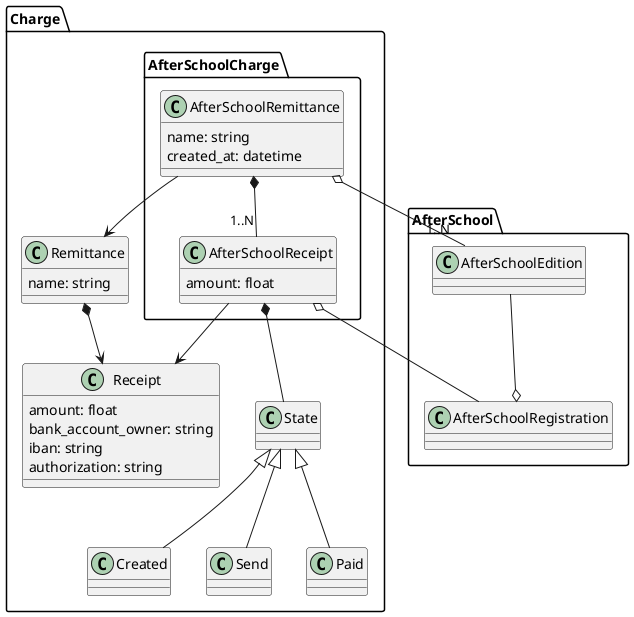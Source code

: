 @startuml
package Charge{
    package AfterSchoolCharge{
        class AfterSchoolRemittance{
            name: string
            created_at: datetime
        }
        class AfterSchoolReceipt {
            amount: float
        }
    }

    class State
    class Created
    class Send
    class Paid
    State <|-- Created
    State <|-- Send
    State <|-- Paid

    class Remittance {
        name: string
    }
    class Receipt {
        amount: float
        bank_account_owner: string
        iban: string
        authorization: string
    }

    Remittance *--> Receipt

    AfterSchoolReceipt --> Receipt
    AfterSchoolRemittance --> Remittance

    AfterSchoolReceipt *-- State
    AfterSchoolRemittance *-- "1..N" AfterSchoolReceipt
}


package AfterSchool{
    class AfterSchoolEdition
    class AfterSchoolRegistration
}
AfterSchoolRemittance o-- "1..N" AfterSchoolEdition
AfterSchoolReceipt o-- AfterSchoolRegistration
AfterSchoolEdition --o AfterSchoolRegistration
@enduml
